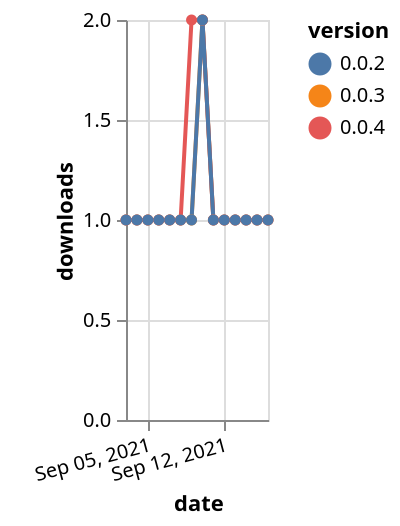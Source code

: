 {"$schema": "https://vega.github.io/schema/vega-lite/v5.json", "description": "A simple bar chart with embedded data.", "data": {"values": [{"date": "2021-09-03", "total": 185, "delta": 1, "version": "0.0.3"}, {"date": "2021-09-04", "total": 186, "delta": 1, "version": "0.0.3"}, {"date": "2021-09-05", "total": 187, "delta": 1, "version": "0.0.3"}, {"date": "2021-09-06", "total": 188, "delta": 1, "version": "0.0.3"}, {"date": "2021-09-07", "total": 189, "delta": 1, "version": "0.0.3"}, {"date": "2021-09-08", "total": 190, "delta": 1, "version": "0.0.3"}, {"date": "2021-09-09", "total": 191, "delta": 1, "version": "0.0.3"}, {"date": "2021-09-10", "total": 193, "delta": 2, "version": "0.0.3"}, {"date": "2021-09-11", "total": 194, "delta": 1, "version": "0.0.3"}, {"date": "2021-09-12", "total": 195, "delta": 1, "version": "0.0.3"}, {"date": "2021-09-13", "total": 196, "delta": 1, "version": "0.0.3"}, {"date": "2021-09-14", "total": 197, "delta": 1, "version": "0.0.3"}, {"date": "2021-09-15", "total": 198, "delta": 1, "version": "0.0.3"}, {"date": "2021-09-16", "total": 199, "delta": 1, "version": "0.0.3"}, {"date": "2021-09-03", "total": 146, "delta": 1, "version": "0.0.4"}, {"date": "2021-09-04", "total": 147, "delta": 1, "version": "0.0.4"}, {"date": "2021-09-05", "total": 148, "delta": 1, "version": "0.0.4"}, {"date": "2021-09-06", "total": 149, "delta": 1, "version": "0.0.4"}, {"date": "2021-09-07", "total": 150, "delta": 1, "version": "0.0.4"}, {"date": "2021-09-08", "total": 151, "delta": 1, "version": "0.0.4"}, {"date": "2021-09-09", "total": 153, "delta": 2, "version": "0.0.4"}, {"date": "2021-09-10", "total": 155, "delta": 2, "version": "0.0.4"}, {"date": "2021-09-11", "total": 156, "delta": 1, "version": "0.0.4"}, {"date": "2021-09-12", "total": 157, "delta": 1, "version": "0.0.4"}, {"date": "2021-09-13", "total": 158, "delta": 1, "version": "0.0.4"}, {"date": "2021-09-14", "total": 159, "delta": 1, "version": "0.0.4"}, {"date": "2021-09-15", "total": 160, "delta": 1, "version": "0.0.4"}, {"date": "2021-09-16", "total": 161, "delta": 1, "version": "0.0.4"}, {"date": "2021-09-03", "total": 196, "delta": 1, "version": "0.0.2"}, {"date": "2021-09-04", "total": 197, "delta": 1, "version": "0.0.2"}, {"date": "2021-09-05", "total": 198, "delta": 1, "version": "0.0.2"}, {"date": "2021-09-06", "total": 199, "delta": 1, "version": "0.0.2"}, {"date": "2021-09-07", "total": 200, "delta": 1, "version": "0.0.2"}, {"date": "2021-09-08", "total": 201, "delta": 1, "version": "0.0.2"}, {"date": "2021-09-09", "total": 202, "delta": 1, "version": "0.0.2"}, {"date": "2021-09-10", "total": 204, "delta": 2, "version": "0.0.2"}, {"date": "2021-09-11", "total": 205, "delta": 1, "version": "0.0.2"}, {"date": "2021-09-12", "total": 206, "delta": 1, "version": "0.0.2"}, {"date": "2021-09-13", "total": 207, "delta": 1, "version": "0.0.2"}, {"date": "2021-09-14", "total": 208, "delta": 1, "version": "0.0.2"}, {"date": "2021-09-15", "total": 209, "delta": 1, "version": "0.0.2"}, {"date": "2021-09-16", "total": 210, "delta": 1, "version": "0.0.2"}]}, "width": "container", "mark": {"type": "line", "point": {"filled": true}}, "encoding": {"x": {"field": "date", "type": "temporal", "timeUnit": "yearmonthdate", "title": "date", "axis": {"labelAngle": -15}}, "y": {"field": "delta", "type": "quantitative", "title": "downloads"}, "color": {"field": "version", "type": "nominal"}, "tooltip": {"field": "delta"}}}